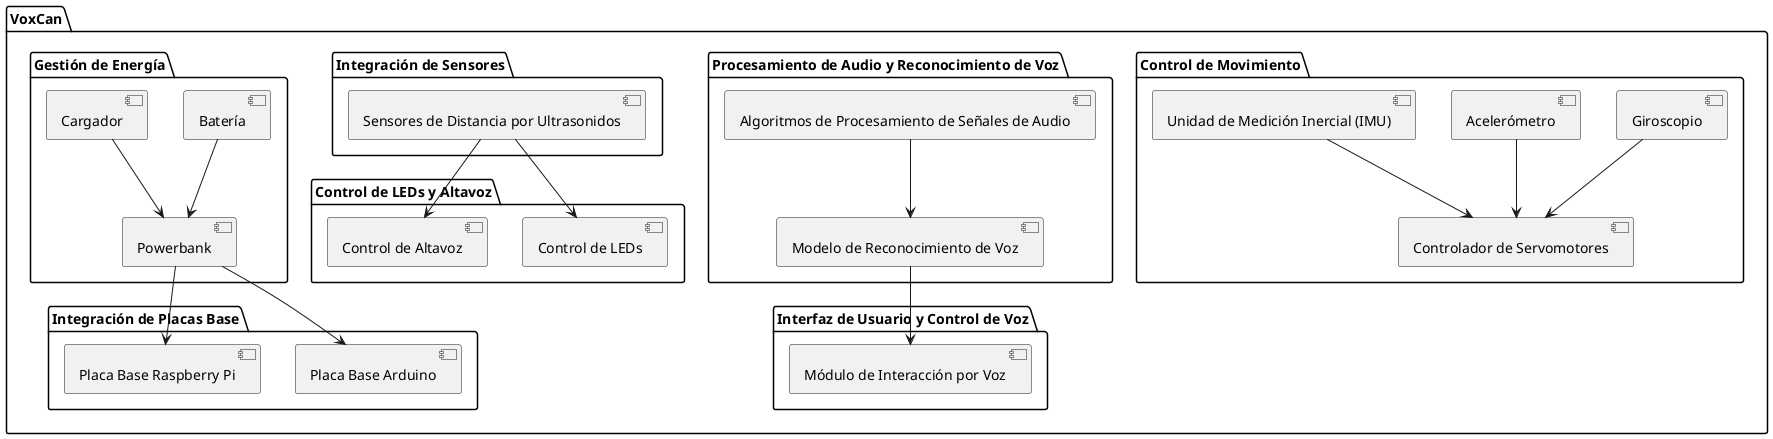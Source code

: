 @startuml Modulos

package "VoxCan" {
    package "Control de Movimiento" as CM {
        [Giroscopio]
        [Acelerómetro]
        [Unidad de Medición Inercial (IMU)]
        [Controlador de Servomotores]
    }
    
    package "Procesamiento de Audio y Reconocimiento de Voz" as PARV {
        [Algoritmos de Procesamiento de Señales de Audio]
        [Modelo de Reconocimiento de Voz]
    }
    
    package "Interfaz de Usuario y Control de Voz" as IU {
        [Módulo de Interacción por Voz]
    }
    
    package "Integración de Sensores" as IS {
        [Sensores de Distancia por Ultrasonidos]
    }
    
    package "Control de LEDs y Altavoz" as CLA {
        [Control de LEDs]
        [Control de Altavoz]
    }
    
    package "Gestión de Energía" as GE {
        [Batería]
        [Cargador]
        [Powerbank]
    }
    
    package "Integración de Placas Base" as IPB {
        [Placa Base Arduino]
        [Placa Base Raspberry Pi]
    }

    [Giroscopio] --> [Controlador de Servomotores]
    [Acelerómetro] --> [Controlador de Servomotores]
    [Unidad de Medición Inercial (IMU)] --> [Controlador de Servomotores]
    
    [Algoritmos de Procesamiento de Señales de Audio] --> [Modelo de Reconocimiento de Voz]
    [Modelo de Reconocimiento de Voz] --> [Módulo de Interacción por Voz]
    
    [Sensores de Distancia por Ultrasonidos] --> [Control de LEDs]
    [Sensores de Distancia por Ultrasonidos] --> [Control de Altavoz]
    
    [Batería] --> [Powerbank]
    [Cargador] --> [Powerbank]
    [Powerbank] --> [Placa Base Arduino]
    [Powerbank] --> [Placa Base Raspberry Pi]
}

@enduml